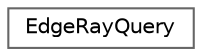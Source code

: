 digraph "Graphical Class Hierarchy"
{
 // LATEX_PDF_SIZE
  bgcolor="transparent";
  edge [fontname=Helvetica,fontsize=10,labelfontname=Helvetica,labelfontsize=10];
  node [fontname=Helvetica,fontsize=10,shape=box,height=0.2,width=0.4];
  rankdir="LR";
  Node0 [id="Node000000",label="EdgeRayQuery",height=0.2,width=0.4,color="grey40", fillcolor="white", style="filled",URL="$structEdgeRayQuery.html",tooltip=" "];
}
